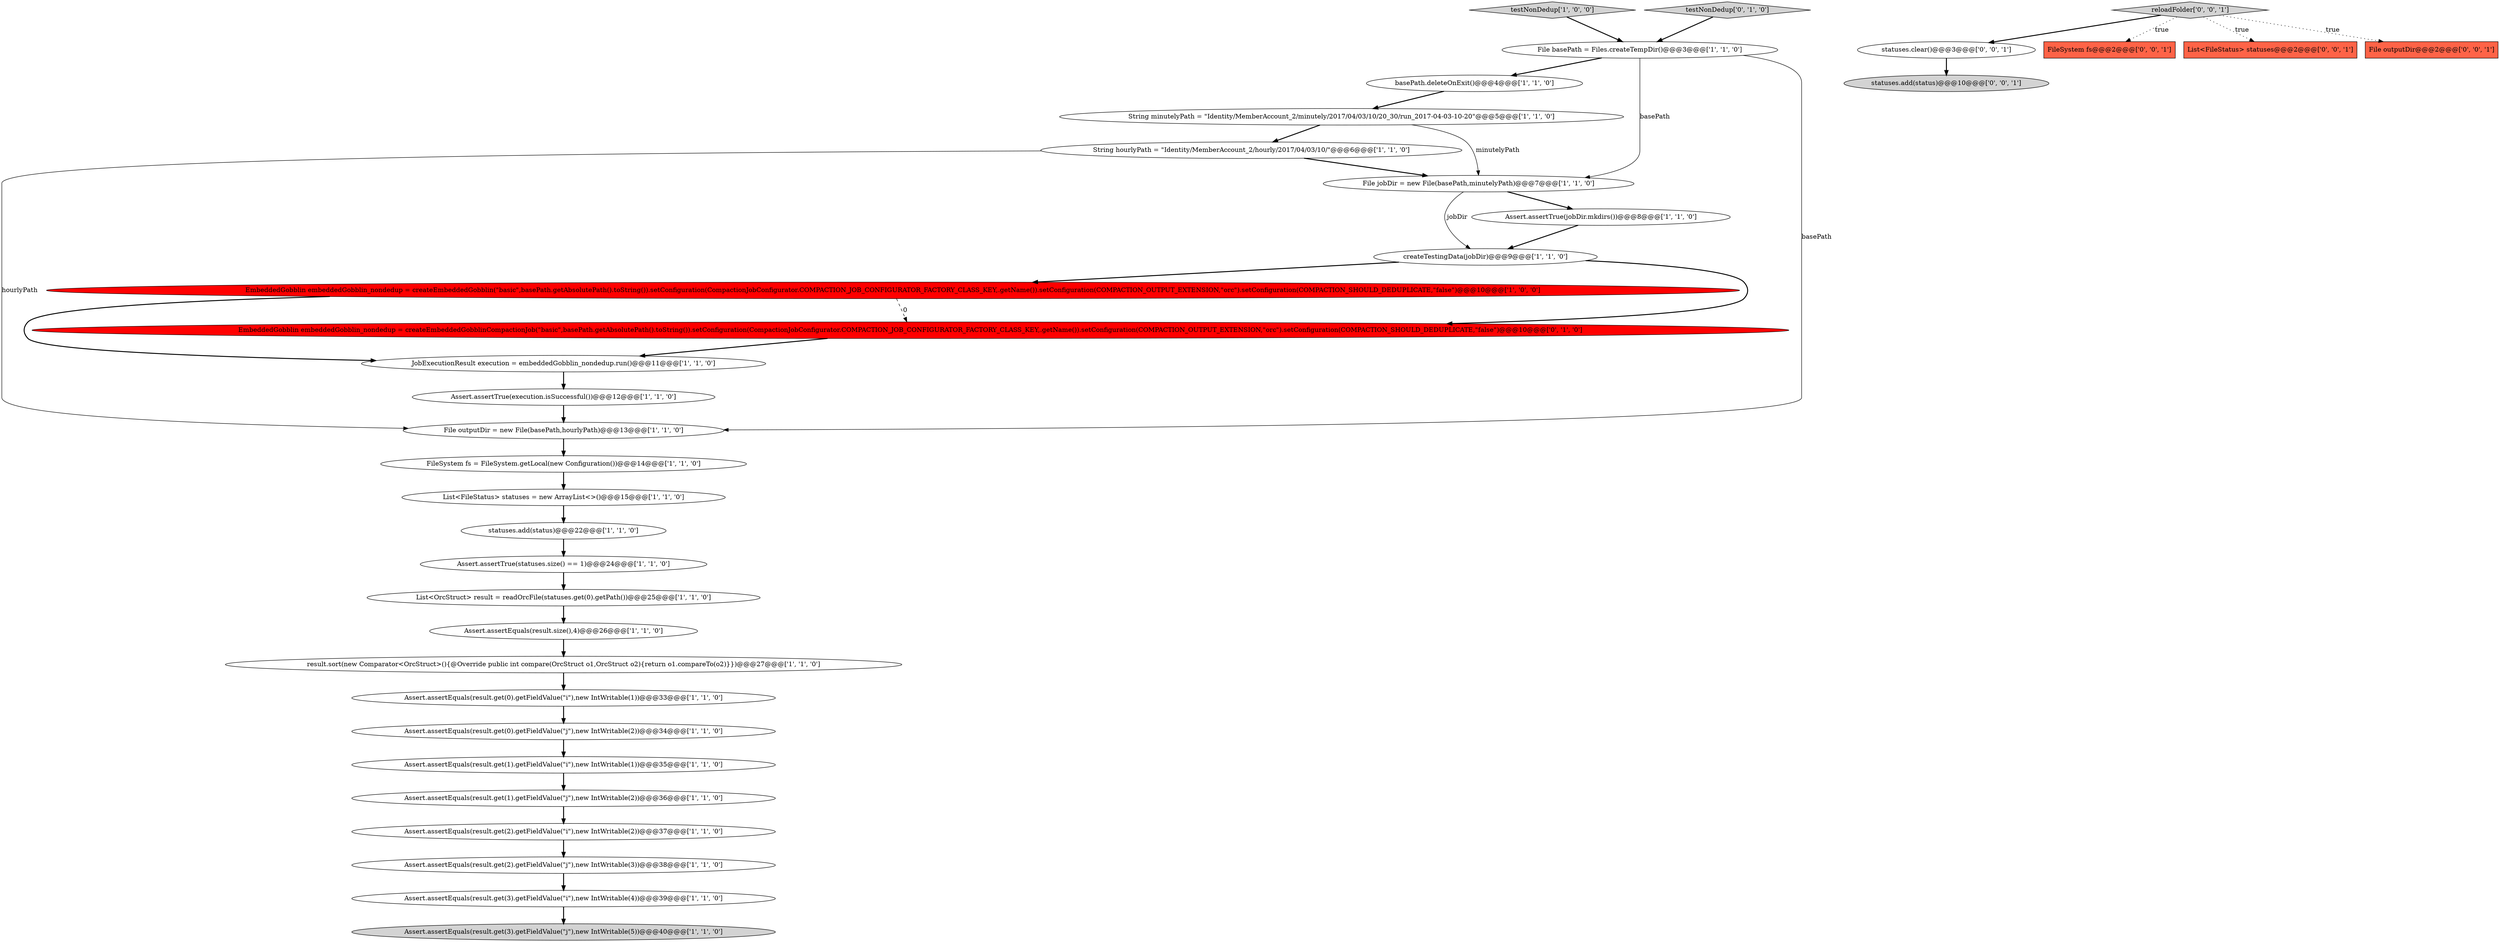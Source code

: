 digraph {
20 [style = filled, label = "Assert.assertEquals(result.get(0).getFieldValue(\"j\"),new IntWritable(2))@@@34@@@['1', '1', '0']", fillcolor = white, shape = ellipse image = "AAA0AAABBB1BBB"];
27 [style = filled, label = "EmbeddedGobblin embeddedGobblin_nondedup = createEmbeddedGobblinCompactionJob(\"basic\",basePath.getAbsolutePath().toString()).setConfiguration(CompactionJobConfigurator.COMPACTION_JOB_CONFIGURATOR_FACTORY_CLASS_KEY,.getName()).setConfiguration(COMPACTION_OUTPUT_EXTENSION,\"orc\").setConfiguration(COMPACTION_SHOULD_DEDUPLICATE,\"false\")@@@10@@@['0', '1', '0']", fillcolor = red, shape = ellipse image = "AAA1AAABBB2BBB"];
0 [style = filled, label = "Assert.assertEquals(result.size(),4)@@@26@@@['1', '1', '0']", fillcolor = white, shape = ellipse image = "AAA0AAABBB1BBB"];
10 [style = filled, label = "JobExecutionResult execution = embeddedGobblin_nondedup.run()@@@11@@@['1', '1', '0']", fillcolor = white, shape = ellipse image = "AAA0AAABBB1BBB"];
11 [style = filled, label = "Assert.assertEquals(result.get(2).getFieldValue(\"j\"),new IntWritable(3))@@@38@@@['1', '1', '0']", fillcolor = white, shape = ellipse image = "AAA0AAABBB1BBB"];
18 [style = filled, label = "File jobDir = new File(basePath,minutelyPath)@@@7@@@['1', '1', '0']", fillcolor = white, shape = ellipse image = "AAA0AAABBB1BBB"];
7 [style = filled, label = "Assert.assertEquals(result.get(1).getFieldValue(\"i\"),new IntWritable(1))@@@35@@@['1', '1', '0']", fillcolor = white, shape = ellipse image = "AAA0AAABBB1BBB"];
14 [style = filled, label = "String minutelyPath = \"Identity/MemberAccount_2/minutely/2017/04/03/10/20_30/run_2017-04-03-10-20\"@@@5@@@['1', '1', '0']", fillcolor = white, shape = ellipse image = "AAA0AAABBB1BBB"];
6 [style = filled, label = "Assert.assertTrue(statuses.size() == 1)@@@24@@@['1', '1', '0']", fillcolor = white, shape = ellipse image = "AAA0AAABBB1BBB"];
21 [style = filled, label = "testNonDedup['1', '0', '0']", fillcolor = lightgray, shape = diamond image = "AAA0AAABBB1BBB"];
30 [style = filled, label = "statuses.clear()@@@3@@@['0', '0', '1']", fillcolor = white, shape = ellipse image = "AAA0AAABBB3BBB"];
15 [style = filled, label = "EmbeddedGobblin embeddedGobblin_nondedup = createEmbeddedGobblin(\"basic\",basePath.getAbsolutePath().toString()).setConfiguration(CompactionJobConfigurator.COMPACTION_JOB_CONFIGURATOR_FACTORY_CLASS_KEY,.getName()).setConfiguration(COMPACTION_OUTPUT_EXTENSION,\"orc\").setConfiguration(COMPACTION_SHOULD_DEDUPLICATE,\"false\")@@@10@@@['1', '0', '0']", fillcolor = red, shape = ellipse image = "AAA1AAABBB1BBB"];
33 [style = filled, label = "FileSystem fs@@@2@@@['0', '0', '1']", fillcolor = tomato, shape = box image = "AAA0AAABBB3BBB"];
19 [style = filled, label = "createTestingData(jobDir)@@@9@@@['1', '1', '0']", fillcolor = white, shape = ellipse image = "AAA0AAABBB1BBB"];
8 [style = filled, label = "FileSystem fs = FileSystem.getLocal(new Configuration())@@@14@@@['1', '1', '0']", fillcolor = white, shape = ellipse image = "AAA0AAABBB1BBB"];
9 [style = filled, label = "result.sort(new Comparator<OrcStruct>(){@Override public int compare(OrcStruct o1,OrcStruct o2){return o1.compareTo(o2)}})@@@27@@@['1', '1', '0']", fillcolor = white, shape = ellipse image = "AAA0AAABBB1BBB"];
23 [style = filled, label = "statuses.add(status)@@@22@@@['1', '1', '0']", fillcolor = white, shape = ellipse image = "AAA0AAABBB1BBB"];
22 [style = filled, label = "Assert.assertTrue(execution.isSuccessful())@@@12@@@['1', '1', '0']", fillcolor = white, shape = ellipse image = "AAA0AAABBB1BBB"];
29 [style = filled, label = "reloadFolder['0', '0', '1']", fillcolor = lightgray, shape = diamond image = "AAA0AAABBB3BBB"];
28 [style = filled, label = "testNonDedup['0', '1', '0']", fillcolor = lightgray, shape = diamond image = "AAA0AAABBB2BBB"];
34 [style = filled, label = "List<FileStatus> statuses@@@2@@@['0', '0', '1']", fillcolor = tomato, shape = box image = "AAA0AAABBB3BBB"];
24 [style = filled, label = "List<FileStatus> statuses = new ArrayList<>()@@@15@@@['1', '1', '0']", fillcolor = white, shape = ellipse image = "AAA0AAABBB1BBB"];
13 [style = filled, label = "File basePath = Files.createTempDir()@@@3@@@['1', '1', '0']", fillcolor = white, shape = ellipse image = "AAA0AAABBB1BBB"];
31 [style = filled, label = "statuses.add(status)@@@10@@@['0', '0', '1']", fillcolor = lightgray, shape = ellipse image = "AAA0AAABBB3BBB"];
26 [style = filled, label = "List<OrcStruct> result = readOrcFile(statuses.get(0).getPath())@@@25@@@['1', '1', '0']", fillcolor = white, shape = ellipse image = "AAA0AAABBB1BBB"];
32 [style = filled, label = "File outputDir@@@2@@@['0', '0', '1']", fillcolor = tomato, shape = box image = "AAA0AAABBB3BBB"];
3 [style = filled, label = "Assert.assertEquals(result.get(1).getFieldValue(\"j\"),new IntWritable(2))@@@36@@@['1', '1', '0']", fillcolor = white, shape = ellipse image = "AAA0AAABBB1BBB"];
16 [style = filled, label = "String hourlyPath = \"Identity/MemberAccount_2/hourly/2017/04/03/10/\"@@@6@@@['1', '1', '0']", fillcolor = white, shape = ellipse image = "AAA0AAABBB1BBB"];
1 [style = filled, label = "Assert.assertEquals(result.get(2).getFieldValue(\"i\"),new IntWritable(2))@@@37@@@['1', '1', '0']", fillcolor = white, shape = ellipse image = "AAA0AAABBB1BBB"];
2 [style = filled, label = "Assert.assertEquals(result.get(3).getFieldValue(\"j\"),new IntWritable(5))@@@40@@@['1', '1', '0']", fillcolor = lightgray, shape = ellipse image = "AAA0AAABBB1BBB"];
12 [style = filled, label = "Assert.assertEquals(result.get(0).getFieldValue(\"i\"),new IntWritable(1))@@@33@@@['1', '1', '0']", fillcolor = white, shape = ellipse image = "AAA0AAABBB1BBB"];
4 [style = filled, label = "File outputDir = new File(basePath,hourlyPath)@@@13@@@['1', '1', '0']", fillcolor = white, shape = ellipse image = "AAA0AAABBB1BBB"];
17 [style = filled, label = "Assert.assertEquals(result.get(3).getFieldValue(\"i\"),new IntWritable(4))@@@39@@@['1', '1', '0']", fillcolor = white, shape = ellipse image = "AAA0AAABBB1BBB"];
5 [style = filled, label = "Assert.assertTrue(jobDir.mkdirs())@@@8@@@['1', '1', '0']", fillcolor = white, shape = ellipse image = "AAA0AAABBB1BBB"];
25 [style = filled, label = "basePath.deleteOnExit()@@@4@@@['1', '1', '0']", fillcolor = white, shape = ellipse image = "AAA0AAABBB1BBB"];
14->16 [style = bold, label=""];
13->25 [style = bold, label=""];
10->22 [style = bold, label=""];
15->10 [style = bold, label=""];
0->9 [style = bold, label=""];
16->18 [style = bold, label=""];
6->26 [style = bold, label=""];
13->18 [style = solid, label="basePath"];
3->1 [style = bold, label=""];
29->30 [style = bold, label=""];
29->34 [style = dotted, label="true"];
18->19 [style = solid, label="jobDir"];
12->20 [style = bold, label=""];
28->13 [style = bold, label=""];
25->14 [style = bold, label=""];
14->18 [style = solid, label="minutelyPath"];
7->3 [style = bold, label=""];
1->11 [style = bold, label=""];
22->4 [style = bold, label=""];
5->19 [style = bold, label=""];
13->4 [style = solid, label="basePath"];
26->0 [style = bold, label=""];
17->2 [style = bold, label=""];
30->31 [style = bold, label=""];
18->5 [style = bold, label=""];
23->6 [style = bold, label=""];
19->27 [style = bold, label=""];
27->10 [style = bold, label=""];
16->4 [style = solid, label="hourlyPath"];
4->8 [style = bold, label=""];
11->17 [style = bold, label=""];
29->33 [style = dotted, label="true"];
15->27 [style = dashed, label="0"];
9->12 [style = bold, label=""];
19->15 [style = bold, label=""];
20->7 [style = bold, label=""];
29->32 [style = dotted, label="true"];
21->13 [style = bold, label=""];
24->23 [style = bold, label=""];
8->24 [style = bold, label=""];
}
